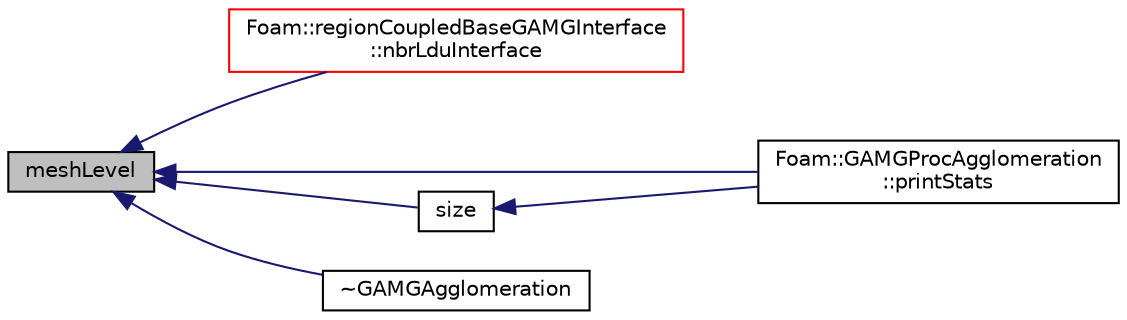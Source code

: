 digraph "meshLevel"
{
  bgcolor="transparent";
  edge [fontname="Helvetica",fontsize="10",labelfontname="Helvetica",labelfontsize="10"];
  node [fontname="Helvetica",fontsize="10",shape=record];
  rankdir="LR";
  Node1 [label="meshLevel",height=0.2,width=0.4,color="black", fillcolor="grey75", style="filled", fontcolor="black"];
  Node1 -> Node2 [dir="back",color="midnightblue",fontsize="10",style="solid",fontname="Helvetica"];
  Node2 [label="Foam::regionCoupledBaseGAMGInterface\l::nbrLduInterface",height=0.2,width=0.4,color="red",URL="$a02121.html#a5364093eb0f3d7c7f1dfef02638b2279"];
  Node1 -> Node3 [dir="back",color="midnightblue",fontsize="10",style="solid",fontname="Helvetica"];
  Node3 [label="Foam::GAMGProcAgglomeration\l::printStats",height=0.2,width=0.4,color="black",URL="$a00900.html#a6ce45c866eeb73234eede75537cda896",tooltip="Debug: write agglomeration info. "];
  Node1 -> Node4 [dir="back",color="midnightblue",fontsize="10",style="solid",fontname="Helvetica"];
  Node4 [label="size",height=0.2,width=0.4,color="black",URL="$a00896.html#a65cea301e2d6033c43932d12d91c792f"];
  Node4 -> Node3 [dir="back",color="midnightblue",fontsize="10",style="solid",fontname="Helvetica"];
  Node1 -> Node5 [dir="back",color="midnightblue",fontsize="10",style="solid",fontname="Helvetica"];
  Node5 [label="~GAMGAgglomeration",height=0.2,width=0.4,color="black",URL="$a00896.html#a2da665dfd70a0f013086409b998caaa3",tooltip="Destructor. "];
}
